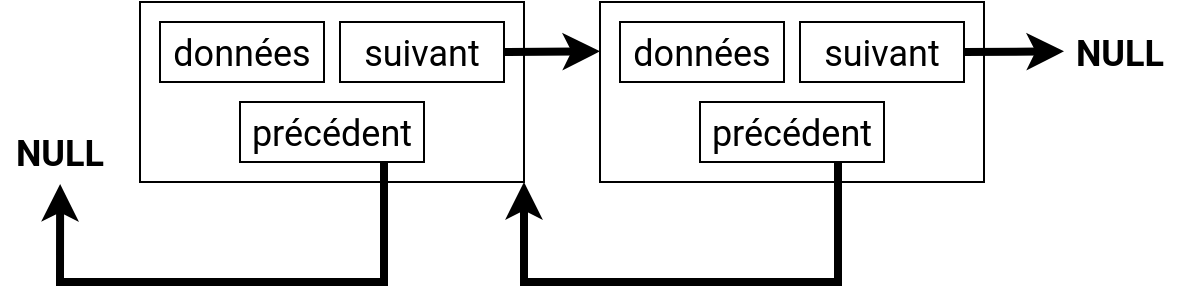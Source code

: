 <mxfile version="16.5.6" type="device"><diagram id="f-kiFI0bWk-1PlkNUIPP" name="Page-1"><mxGraphModel dx="1185" dy="572" grid="1" gridSize="10" guides="1" tooltips="1" connect="1" arrows="1" fold="1" page="1" pageScale="1" pageWidth="850" pageHeight="1100" math="0" shadow="0"><root><mxCell id="0"/><mxCell id="1" parent="0"/><mxCell id="J4OCakuKtZMJMT8pKbjV-1" value="" style="rounded=0;whiteSpace=wrap;html=1;fontSize=18;fontFamily=Roboto;fontSource=https%3A%2F%2Ffonts.googleapis.com%2Fcss%3Ffamily%3DRoboto;" vertex="1" parent="1"><mxGeometry x="80" y="250" width="192" height="90" as="geometry"/></mxCell><mxCell id="J4OCakuKtZMJMT8pKbjV-2" value="&lt;font data-font-src=&quot;https://fonts.googleapis.com/css?family=Quicksand&quot;&gt;données&lt;/font&gt;" style="rounded=0;whiteSpace=wrap;html=1;fontSize=18;fontFamily=Roboto;fontSource=https%3A%2F%2Ffonts.googleapis.com%2Fcss%3Ffamily%3DRoboto;" vertex="1" parent="1"><mxGeometry x="90" y="260" width="82" height="30" as="geometry"/></mxCell><mxCell id="J4OCakuKtZMJMT8pKbjV-3" value="&lt;font data-font-src=&quot;https://fonts.googleapis.com/css?family=Quicksand&quot;&gt;suivant&lt;/font&gt;" style="rounded=0;whiteSpace=wrap;html=1;fontSize=18;fontFamily=Roboto;fontSource=https%3A%2F%2Ffonts.googleapis.com%2Fcss%3Ffamily%3DRoboto;" vertex="1" parent="1"><mxGeometry x="180" y="260" width="82" height="30" as="geometry"/></mxCell><mxCell id="J4OCakuKtZMJMT8pKbjV-8" value="" style="endArrow=classic;html=1;rounded=0;fontSize=18;strokeWidth=4;exitX=1;exitY=0.5;exitDx=0;exitDy=0;fontFamily=Roboto;fontSource=https%3A%2F%2Ffonts.googleapis.com%2Fcss%3Ffamily%3DRoboto;" edge="1" parent="1" source="J4OCakuKtZMJMT8pKbjV-3"><mxGeometry width="50" height="50" relative="1" as="geometry"><mxPoint x="270" y="275" as="sourcePoint"/><mxPoint x="310" y="274.66" as="targetPoint"/></mxGeometry></mxCell><mxCell id="J4OCakuKtZMJMT8pKbjV-9" value="&lt;font data-font-src=&quot;https://fonts.googleapis.com/css?family=Quicksand&quot;&gt;précédent&lt;/font&gt;" style="rounded=0;whiteSpace=wrap;html=1;fontSize=18;fontFamily=Roboto;fontSource=https%3A%2F%2Ffonts.googleapis.com%2Fcss%3Ffamily%3DRoboto;" vertex="1" parent="1"><mxGeometry x="130" y="300" width="92" height="30" as="geometry"/></mxCell><mxCell id="J4OCakuKtZMJMT8pKbjV-10" value="" style="rounded=0;whiteSpace=wrap;html=1;fontSize=18;fontFamily=Roboto;fontSource=https%3A%2F%2Ffonts.googleapis.com%2Fcss%3Ffamily%3DRoboto;" vertex="1" parent="1"><mxGeometry x="310" y="250" width="192" height="90" as="geometry"/></mxCell><mxCell id="J4OCakuKtZMJMT8pKbjV-11" value="&lt;font data-font-src=&quot;https://fonts.googleapis.com/css?family=Quicksand&quot;&gt;données&lt;/font&gt;" style="rounded=0;whiteSpace=wrap;html=1;fontSize=18;fontFamily=Roboto;fontSource=https%3A%2F%2Ffonts.googleapis.com%2Fcss%3Ffamily%3DRoboto;" vertex="1" parent="1"><mxGeometry x="320" y="260" width="82" height="30" as="geometry"/></mxCell><mxCell id="J4OCakuKtZMJMT8pKbjV-12" value="&lt;font data-font-src=&quot;https://fonts.googleapis.com/css?family=Quicksand&quot;&gt;suivant&lt;/font&gt;" style="rounded=0;whiteSpace=wrap;html=1;fontSize=18;fontFamily=Roboto;fontSource=https%3A%2F%2Ffonts.googleapis.com%2Fcss%3Ffamily%3DRoboto;" vertex="1" parent="1"><mxGeometry x="410" y="260" width="82" height="30" as="geometry"/></mxCell><mxCell id="J4OCakuKtZMJMT8pKbjV-13" value="&lt;font data-font-src=&quot;https://fonts.googleapis.com/css?family=Quicksand&quot;&gt;précédent&lt;/font&gt;" style="rounded=0;whiteSpace=wrap;html=1;fontSize=18;fontFamily=Roboto;fontSource=https%3A%2F%2Ffonts.googleapis.com%2Fcss%3Ffamily%3DRoboto;" vertex="1" parent="1"><mxGeometry x="360" y="300" width="92" height="30" as="geometry"/></mxCell><mxCell id="J4OCakuKtZMJMT8pKbjV-14" value="" style="endArrow=classic;html=1;rounded=0;fontSize=18;strokeWidth=4;fontFamily=Roboto;fontSource=https%3A%2F%2Ffonts.googleapis.com%2Fcss%3Ffamily%3DRoboto;exitX=0.75;exitY=1;exitDx=0;exitDy=0;entryX=1;entryY=1;entryDx=0;entryDy=0;" edge="1" parent="1" source="J4OCakuKtZMJMT8pKbjV-13" target="J4OCakuKtZMJMT8pKbjV-1"><mxGeometry width="50" height="50" relative="1" as="geometry"><mxPoint x="430" y="360" as="sourcePoint"/><mxPoint x="256" y="350" as="targetPoint"/><Array as="points"><mxPoint x="429" y="390"/><mxPoint x="370" y="390"/><mxPoint x="272" y="390"/></Array></mxGeometry></mxCell><mxCell id="J4OCakuKtZMJMT8pKbjV-19" value="&lt;font face=&quot;Roboto&quot; data-font-src=&quot;https://fonts.googleapis.com/css?family=Roboto&quot; size=&quot;1&quot;&gt;&lt;b style=&quot;font-size: 18px&quot;&gt;NULL&lt;/b&gt;&lt;/font&gt;" style="text;html=1;strokeColor=none;fillColor=none;align=center;verticalAlign=middle;whiteSpace=wrap;rounded=0;" vertex="1" parent="1"><mxGeometry x="540" y="260" width="60" height="30" as="geometry"/></mxCell><mxCell id="J4OCakuKtZMJMT8pKbjV-20" value="" style="endArrow=classic;html=1;rounded=0;fontSize=18;strokeWidth=4;fontFamily=Roboto;fontSource=https%3A%2F%2Ffonts.googleapis.com%2Fcss%3Ffamily%3DRoboto;entryX=0.917;entryY=1.011;entryDx=0;entryDy=0;entryPerimeter=0;" edge="1" parent="1"><mxGeometry width="50" height="50" relative="1" as="geometry"><mxPoint x="202" y="330.0" as="sourcePoint"/><mxPoint x="40.064" y="340.99" as="targetPoint"/><Array as="points"><mxPoint x="202" y="390"/><mxPoint x="40" y="390"/></Array></mxGeometry></mxCell><mxCell id="J4OCakuKtZMJMT8pKbjV-21" value="&lt;font face=&quot;Roboto&quot; data-font-src=&quot;https://fonts.googleapis.com/css?family=Roboto&quot; size=&quot;1&quot;&gt;&lt;b style=&quot;font-size: 18px&quot;&gt;NULL&lt;/b&gt;&lt;/font&gt;" style="text;html=1;strokeColor=none;fillColor=none;align=center;verticalAlign=middle;whiteSpace=wrap;rounded=0;" vertex="1" parent="1"><mxGeometry x="10" y="310" width="60" height="30" as="geometry"/></mxCell><mxCell id="J4OCakuKtZMJMT8pKbjV-7" value="" style="endArrow=classic;html=1;rounded=0;fontSize=18;strokeWidth=4;fontFamily=Roboto;fontSource=https%3A%2F%2Ffonts.googleapis.com%2Fcss%3Ffamily%3DRoboto;exitX=1;exitY=0.5;exitDx=0;exitDy=0;" edge="1" parent="1" source="J4OCakuKtZMJMT8pKbjV-12"><mxGeometry width="50" height="50" relative="1" as="geometry"><mxPoint x="510" y="300" as="sourcePoint"/><mxPoint x="542" y="274.66" as="targetPoint"/></mxGeometry></mxCell></root></mxGraphModel></diagram></mxfile>